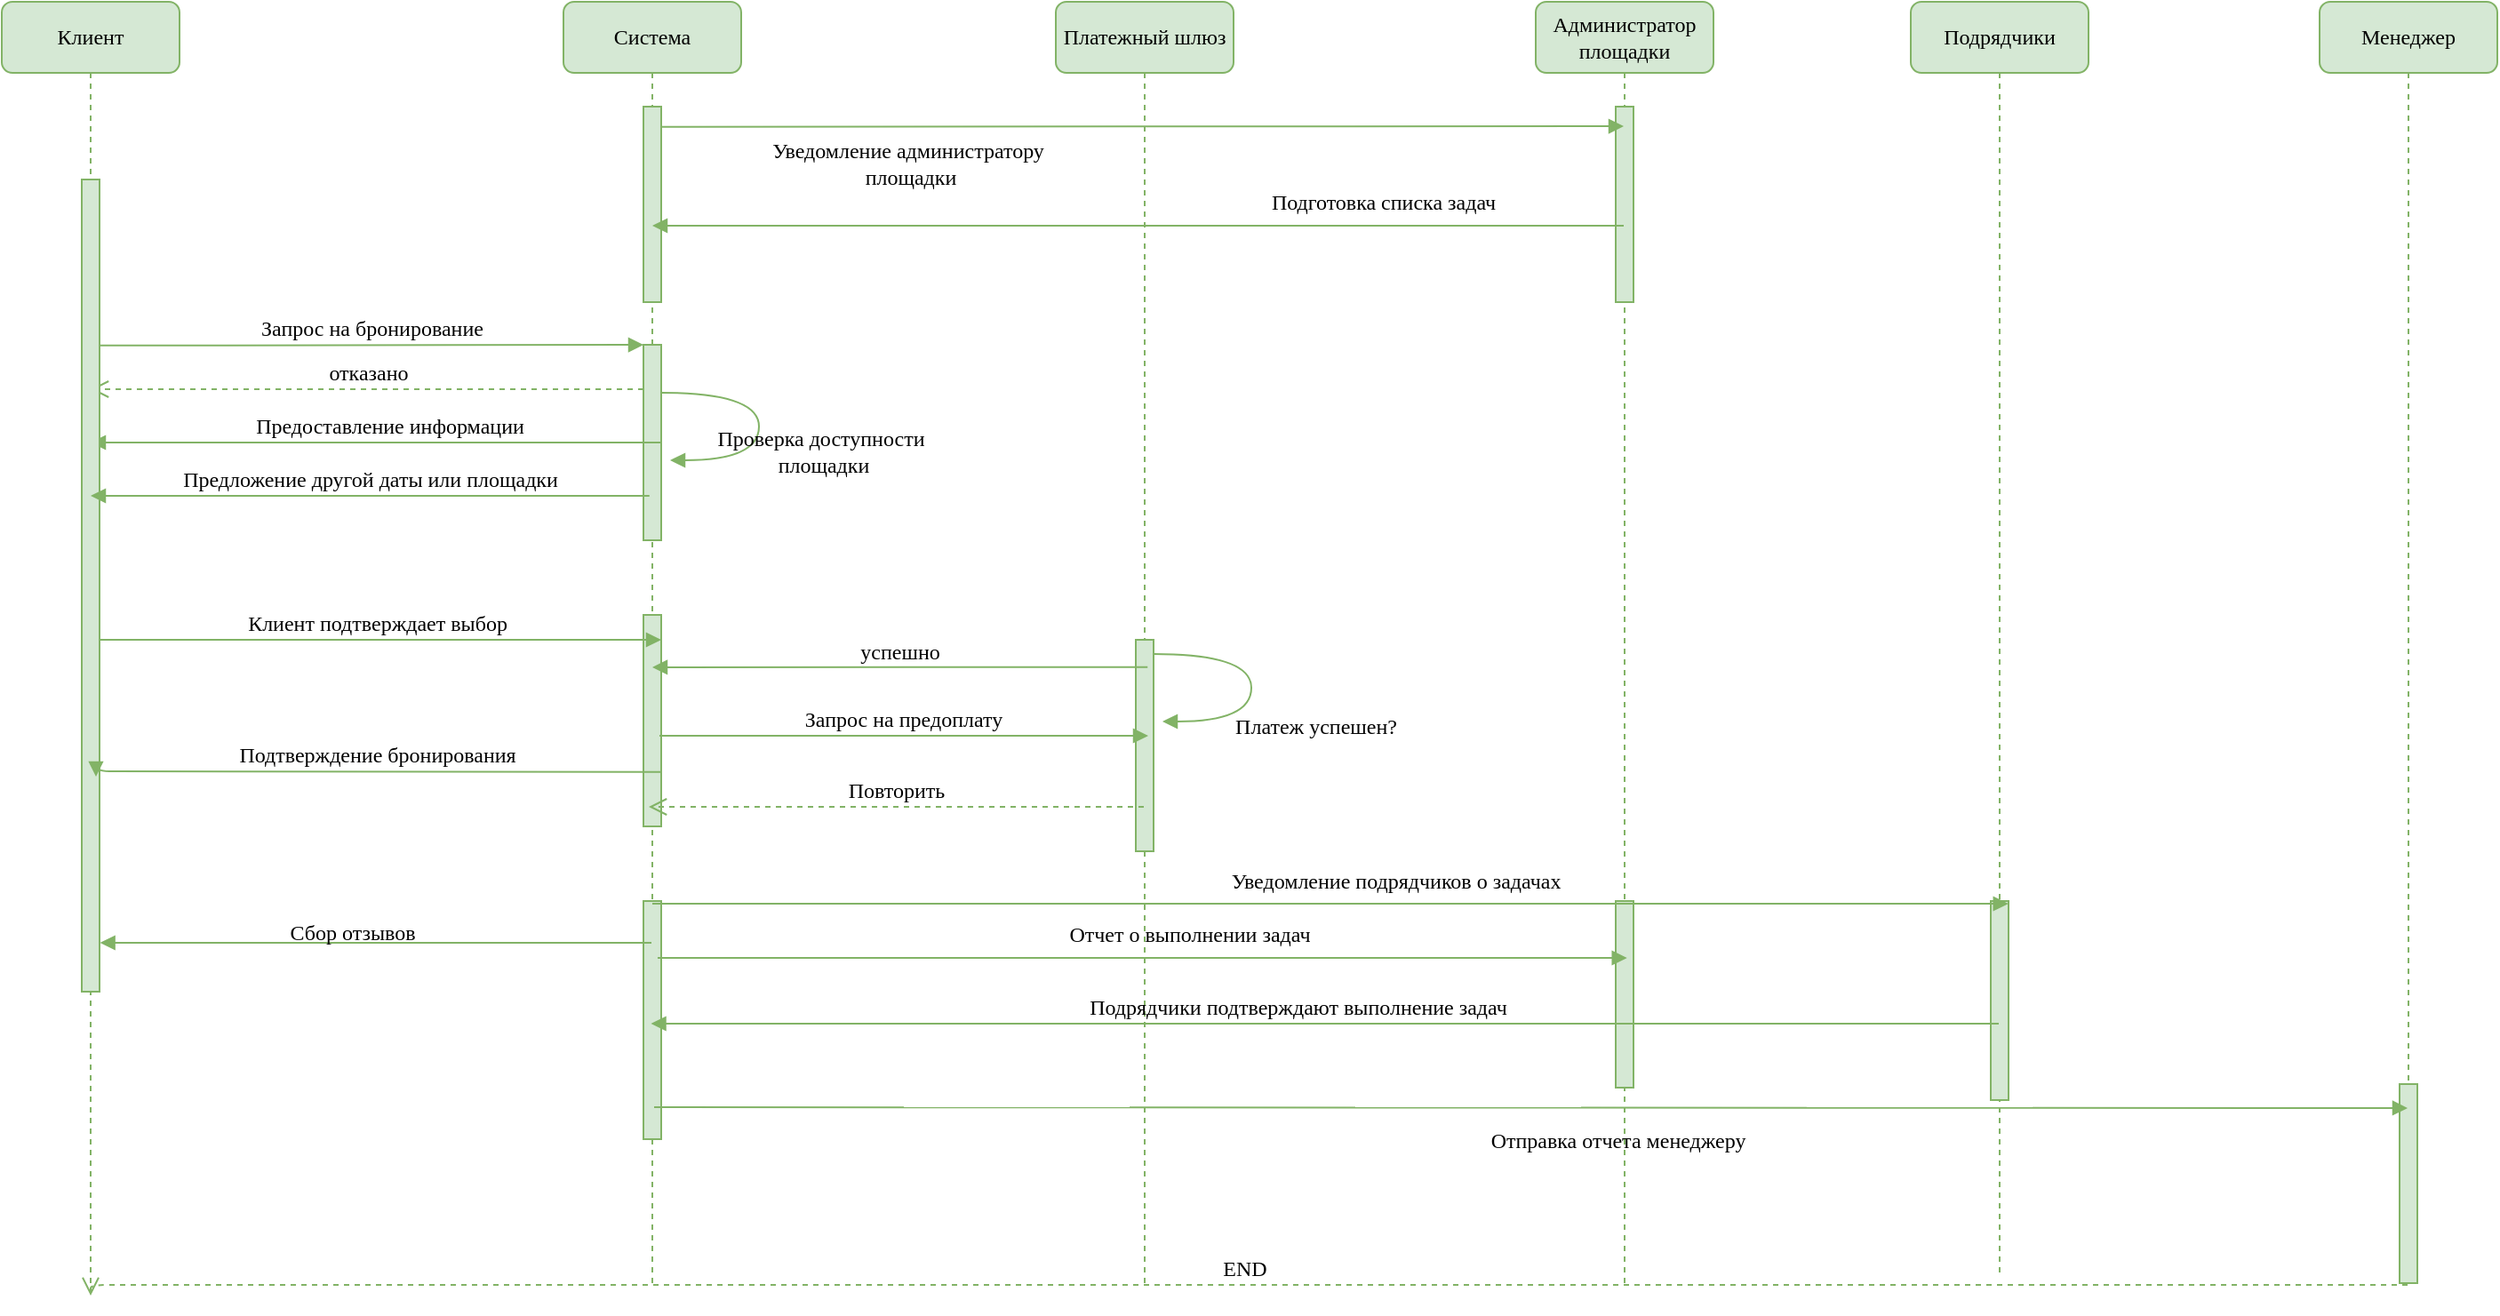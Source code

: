 <mxfile version="25.0.3">
  <diagram name="Page-1" id="13e1069c-82ec-6db2-03f1-153e76fe0fe0">
    <mxGraphModel dx="2055" dy="1051" grid="0" gridSize="10" guides="1" tooltips="1" connect="1" arrows="1" fold="1" page="0" pageScale="1" pageWidth="1100" pageHeight="850" background="none" math="0" shadow="0">
      <root>
        <mxCell id="0" />
        <mxCell id="1" parent="0" />
        <mxCell id="7baba1c4bc27f4b0-2" value="Система" style="shape=umlLifeline;perimeter=lifelinePerimeter;whiteSpace=wrap;html=1;container=1;collapsible=0;recursiveResize=0;outlineConnect=0;rounded=1;shadow=0;comic=0;labelBackgroundColor=none;strokeWidth=1;fontFamily=Verdana;fontSize=12;align=center;fillColor=#d5e8d4;strokeColor=#82b366;" parent="1" vertex="1">
          <mxGeometry x="295" y="80" width="100" height="723" as="geometry" />
        </mxCell>
        <mxCell id="7baba1c4bc27f4b0-10" value="" style="html=1;points=[];perimeter=orthogonalPerimeter;rounded=0;shadow=0;comic=0;labelBackgroundColor=none;strokeWidth=1;fontFamily=Verdana;fontSize=12;align=center;fillColor=#d5e8d4;strokeColor=#82b366;" parent="7baba1c4bc27f4b0-2" vertex="1">
          <mxGeometry x="45" y="193" width="10" height="110" as="geometry" />
        </mxCell>
        <mxCell id="Hy-Fy-bCnNH4W2IPMDQP-4" value="Предоставление информации" style="html=1;verticalAlign=bottom;endArrow=block;labelBackgroundColor=none;fontFamily=Verdana;fontSize=12;edgeStyle=elbowEdgeStyle;elbow=vertical;fillColor=#d5e8d4;strokeColor=#82b366;" edge="1" parent="7baba1c4bc27f4b0-2" target="7baba1c4bc27f4b0-8">
          <mxGeometry x="0.318" relative="1" as="geometry">
            <mxPoint x="-105" y="248" as="sourcePoint" />
            <mxPoint x="104" y="248" as="targetPoint" />
            <Array as="points">
              <mxPoint x="60" y="248" />
            </Array>
            <mxPoint as="offset" />
          </mxGeometry>
        </mxCell>
        <mxCell id="7baba1c4bc27f4b0-21" value="отказано" style="html=1;verticalAlign=bottom;endArrow=open;dashed=1;endSize=8;labelBackgroundColor=none;fontFamily=Verdana;fontSize=12;edgeStyle=elbowEdgeStyle;elbow=vertical;fillColor=#d5e8d4;strokeColor=#82b366;" parent="7baba1c4bc27f4b0-2" target="7baba1c4bc27f4b0-8" edge="1">
          <mxGeometry relative="1" as="geometry">
            <mxPoint x="-85" y="218" as="targetPoint" />
            <Array as="points">
              <mxPoint x="-10" y="218" />
              <mxPoint x="20" y="218" />
            </Array>
            <mxPoint x="45" y="218" as="sourcePoint" />
          </mxGeometry>
        </mxCell>
        <mxCell id="Hy-Fy-bCnNH4W2IPMDQP-1" value="" style="html=1;points=[];perimeter=orthogonalPerimeter;rounded=0;shadow=0;comic=0;labelBackgroundColor=none;strokeWidth=1;fontFamily=Verdana;fontSize=12;align=center;fillColor=#d5e8d4;strokeColor=#82b366;" vertex="1" parent="7baba1c4bc27f4b0-2">
          <mxGeometry x="45" y="345" width="10" height="119" as="geometry" />
        </mxCell>
        <mxCell id="Hy-Fy-bCnNH4W2IPMDQP-7" value="Клиент подтверждает выбор" style="html=1;verticalAlign=bottom;endArrow=block;labelBackgroundColor=none;fontFamily=Verdana;fontSize=12;edgeStyle=elbowEdgeStyle;elbow=vertical;fillColor=#d5e8d4;strokeColor=#82b366;" edge="1" parent="7baba1c4bc27f4b0-2" source="7baba1c4bc27f4b0-8">
          <mxGeometry relative="1" as="geometry">
            <mxPoint x="-255.5" y="359.26" as="sourcePoint" />
            <mxPoint x="55" y="359.477" as="targetPoint" />
            <Array as="points">
              <mxPoint x="59" y="359" />
            </Array>
          </mxGeometry>
        </mxCell>
        <mxCell id="Hy-Fy-bCnNH4W2IPMDQP-6" value="&lt;div&gt;Проверка доступности&amp;nbsp;&lt;/div&gt;&lt;div&gt;площадки&lt;/div&gt;" style="html=1;verticalAlign=bottom;endArrow=block;labelBackgroundColor=none;fontFamily=Verdana;fontSize=12;elbow=vertical;edgeStyle=orthogonalEdgeStyle;curved=1;entryX=1;entryY=0.286;entryPerimeter=0;exitX=1.038;exitY=0.345;exitPerimeter=0;fillColor=#d5e8d4;strokeColor=#82b366;" edge="1" parent="7baba1c4bc27f4b0-2">
          <mxGeometry x="0.3" y="38" relative="1" as="geometry">
            <mxPoint x="55" y="220" as="sourcePoint" />
            <mxPoint x="60" y="258" as="targetPoint" />
            <Array as="points">
              <mxPoint x="110" y="220" />
              <mxPoint x="110" y="258" />
            </Array>
            <mxPoint x="36" y="-26" as="offset" />
          </mxGeometry>
        </mxCell>
        <mxCell id="7baba1c4bc27f4b0-11" value="Запрос на бронирование" style="html=1;verticalAlign=bottom;endArrow=block;entryX=0;entryY=0;labelBackgroundColor=none;fontFamily=Verdana;fontSize=12;edgeStyle=elbowEdgeStyle;elbow=vertical;fillColor=#d5e8d4;strokeColor=#82b366;" parent="7baba1c4bc27f4b0-2" edge="1">
          <mxGeometry relative="1" as="geometry">
            <mxPoint x="-261" y="193.421" as="sourcePoint" />
            <mxPoint x="45" y="193.0" as="targetPoint" />
          </mxGeometry>
        </mxCell>
        <mxCell id="Hy-Fy-bCnNH4W2IPMDQP-17" value="" style="html=1;points=[];perimeter=orthogonalPerimeter;rounded=0;shadow=0;comic=0;labelBackgroundColor=none;strokeWidth=1;fontFamily=Verdana;fontSize=12;align=center;fillColor=#d5e8d4;strokeColor=#82b366;" vertex="1" parent="7baba1c4bc27f4b0-2">
          <mxGeometry x="45" y="59" width="10" height="110" as="geometry" />
        </mxCell>
        <mxCell id="Hy-Fy-bCnNH4W2IPMDQP-21" value="" style="html=1;points=[];perimeter=orthogonalPerimeter;rounded=0;shadow=0;comic=0;labelBackgroundColor=none;strokeWidth=1;fontFamily=Verdana;fontSize=12;align=center;fillColor=#d5e8d4;strokeColor=#82b366;" vertex="1" parent="7baba1c4bc27f4b0-2">
          <mxGeometry x="45" y="506" width="10" height="134" as="geometry" />
        </mxCell>
        <mxCell id="7baba1c4bc27f4b0-3" value="Платежный шлюз" style="shape=umlLifeline;perimeter=lifelinePerimeter;whiteSpace=wrap;html=1;container=1;collapsible=0;recursiveResize=0;outlineConnect=0;rounded=1;shadow=0;comic=0;labelBackgroundColor=none;strokeWidth=1;fontFamily=Verdana;fontSize=12;align=center;fillColor=#d5e8d4;strokeColor=#82b366;" parent="1" vertex="1">
          <mxGeometry x="572" y="80" width="100" height="721" as="geometry" />
        </mxCell>
        <mxCell id="Hy-Fy-bCnNH4W2IPMDQP-10" value="" style="html=1;points=[];perimeter=orthogonalPerimeter;rounded=0;shadow=0;comic=0;labelBackgroundColor=none;strokeWidth=1;fontFamily=Verdana;fontSize=12;align=center;fillColor=#d5e8d4;strokeColor=#82b366;" vertex="1" parent="7baba1c4bc27f4b0-3">
          <mxGeometry x="45" y="359" width="10" height="119" as="geometry" />
        </mxCell>
        <mxCell id="Hy-Fy-bCnNH4W2IPMDQP-11" value="Платеж успешен?" style="html=1;verticalAlign=bottom;endArrow=block;labelBackgroundColor=none;fontFamily=Verdana;fontSize=12;elbow=vertical;edgeStyle=orthogonalEdgeStyle;curved=1;entryX=1;entryY=0.286;entryPerimeter=0;exitX=1.038;exitY=0.345;exitPerimeter=0;fillColor=#d5e8d4;strokeColor=#82b366;" edge="1" parent="7baba1c4bc27f4b0-3">
          <mxGeometry x="0.3" y="38" relative="1" as="geometry">
            <mxPoint x="55" y="367" as="sourcePoint" />
            <mxPoint x="60" y="405" as="targetPoint" />
            <Array as="points">
              <mxPoint x="110" y="367" />
              <mxPoint x="110" y="405" />
            </Array>
            <mxPoint x="36" y="-26" as="offset" />
          </mxGeometry>
        </mxCell>
        <mxCell id="7baba1c4bc27f4b0-4" value="Администратор площадки" style="shape=umlLifeline;perimeter=lifelinePerimeter;whiteSpace=wrap;html=1;container=1;collapsible=0;recursiveResize=0;outlineConnect=0;rounded=1;shadow=0;comic=0;labelBackgroundColor=none;strokeWidth=1;fontFamily=Verdana;fontSize=12;align=center;fillColor=#d5e8d4;strokeColor=#82b366;" parent="1" vertex="1">
          <mxGeometry x="842" y="80" width="100" height="722" as="geometry" />
        </mxCell>
        <mxCell id="Hy-Fy-bCnNH4W2IPMDQP-19" value="" style="html=1;points=[];perimeter=orthogonalPerimeter;rounded=0;shadow=0;comic=0;labelBackgroundColor=none;strokeWidth=1;fontFamily=Verdana;fontSize=12;align=center;fillColor=#d5e8d4;strokeColor=#82b366;" vertex="1" parent="7baba1c4bc27f4b0-4">
          <mxGeometry x="45" y="59" width="10" height="110" as="geometry" />
        </mxCell>
        <mxCell id="Hy-Fy-bCnNH4W2IPMDQP-27" value="" style="html=1;points=[];perimeter=orthogonalPerimeter;rounded=0;shadow=0;comic=0;labelBackgroundColor=none;strokeWidth=1;fontFamily=Verdana;fontSize=12;align=center;fillColor=#d5e8d4;strokeColor=#82b366;" vertex="1" parent="7baba1c4bc27f4b0-4">
          <mxGeometry x="45" y="506" width="10" height="105" as="geometry" />
        </mxCell>
        <mxCell id="7baba1c4bc27f4b0-5" value="Подрядчики" style="shape=umlLifeline;perimeter=lifelinePerimeter;whiteSpace=wrap;html=1;container=1;collapsible=0;recursiveResize=0;outlineConnect=0;rounded=1;shadow=0;comic=0;labelBackgroundColor=none;strokeWidth=1;fontFamily=Verdana;fontSize=12;align=center;fillColor=#d5e8d4;strokeColor=#82b366;" parent="1" vertex="1">
          <mxGeometry x="1053" y="80" width="100" height="716" as="geometry" />
        </mxCell>
        <mxCell id="Hy-Fy-bCnNH4W2IPMDQP-25" value="" style="html=1;points=[];perimeter=orthogonalPerimeter;rounded=0;shadow=0;comic=0;labelBackgroundColor=none;strokeWidth=1;fontFamily=Verdana;fontSize=12;align=center;fillColor=#d5e8d4;strokeColor=#82b366;" vertex="1" parent="7baba1c4bc27f4b0-5">
          <mxGeometry x="45" y="506" width="10" height="112" as="geometry" />
        </mxCell>
        <mxCell id="7baba1c4bc27f4b0-6" value="Менеджер" style="shape=umlLifeline;perimeter=lifelinePerimeter;whiteSpace=wrap;html=1;container=1;collapsible=0;recursiveResize=0;outlineConnect=0;rounded=1;shadow=0;comic=0;labelBackgroundColor=none;strokeWidth=1;fontFamily=Verdana;fontSize=12;align=center;fillColor=#d5e8d4;strokeColor=#82b366;" parent="1" vertex="1">
          <mxGeometry x="1283" y="80" width="100" height="722" as="geometry" />
        </mxCell>
        <mxCell id="Hy-Fy-bCnNH4W2IPMDQP-30" value="" style="html=1;points=[];perimeter=orthogonalPerimeter;rounded=0;shadow=0;comic=0;labelBackgroundColor=none;strokeWidth=1;fontFamily=Verdana;fontSize=12;align=center;fillColor=#d5e8d4;strokeColor=#82b366;" vertex="1" parent="7baba1c4bc27f4b0-6">
          <mxGeometry x="45" y="609" width="10" height="112" as="geometry" />
        </mxCell>
        <mxCell id="7baba1c4bc27f4b0-8" value="Клиент" style="shape=umlLifeline;perimeter=lifelinePerimeter;whiteSpace=wrap;html=1;container=1;collapsible=0;recursiveResize=0;outlineConnect=0;rounded=1;shadow=0;comic=0;labelBackgroundColor=none;strokeWidth=1;fontFamily=Verdana;fontSize=12;align=center;fillColor=#d5e8d4;strokeColor=#82b366;" parent="1" vertex="1">
          <mxGeometry x="-21" y="80" width="100" height="726" as="geometry" />
        </mxCell>
        <mxCell id="7baba1c4bc27f4b0-9" value="" style="html=1;points=[];perimeter=orthogonalPerimeter;rounded=0;shadow=0;comic=0;labelBackgroundColor=none;strokeWidth=1;fontFamily=Verdana;fontSize=12;align=center;fillColor=#d5e8d4;strokeColor=#82b366;" parent="7baba1c4bc27f4b0-8" vertex="1">
          <mxGeometry x="45" y="100" width="10" height="457" as="geometry" />
        </mxCell>
        <mxCell id="Hy-Fy-bCnNH4W2IPMDQP-5" value="Предложение другой даты или площадки" style="html=1;verticalAlign=bottom;endArrow=block;labelBackgroundColor=none;fontFamily=Verdana;fontSize=12;edgeStyle=elbowEdgeStyle;elbow=vertical;fillColor=#d5e8d4;strokeColor=#82b366;" edge="1" parent="1" target="7baba1c4bc27f4b0-8">
          <mxGeometry x="-0.702" relative="1" as="geometry">
            <mxPoint x="101" y="358" as="sourcePoint" />
            <mxPoint x="36" y="358" as="targetPoint" />
            <Array as="points">
              <mxPoint x="348" y="358" />
            </Array>
            <mxPoint as="offset" />
          </mxGeometry>
        </mxCell>
        <mxCell id="Hy-Fy-bCnNH4W2IPMDQP-9" value="Запрос на предоплату" style="html=1;verticalAlign=bottom;endArrow=block;labelBackgroundColor=none;fontFamily=Verdana;fontSize=12;edgeStyle=elbowEdgeStyle;elbow=vertical;fillColor=#d5e8d4;strokeColor=#82b366;exitX=0.65;exitY=0.605;exitDx=0;exitDy=0;exitPerimeter=0;" edge="1" parent="1">
          <mxGeometry relative="1" as="geometry">
            <mxPoint x="349" y="493.045" as="sourcePoint" />
            <mxPoint x="624.0" y="492.997" as="targetPoint" />
          </mxGeometry>
        </mxCell>
        <mxCell id="Hy-Fy-bCnNH4W2IPMDQP-12" value="Повторить" style="html=1;verticalAlign=bottom;endArrow=open;dashed=1;endSize=8;labelBackgroundColor=none;fontFamily=Verdana;fontSize=12;edgeStyle=elbowEdgeStyle;elbow=horizontal;fillColor=#d5e8d4;strokeColor=#82b366;" edge="1" parent="1" source="7baba1c4bc27f4b0-3">
          <mxGeometry relative="1" as="geometry">
            <mxPoint x="343" y="533" as="targetPoint" />
            <Array as="points">
              <mxPoint x="600" y="533" />
              <mxPoint x="630" y="533" />
            </Array>
            <mxPoint x="655" y="533" as="sourcePoint" />
          </mxGeometry>
        </mxCell>
        <mxCell id="Hy-Fy-bCnNH4W2IPMDQP-13" value="успешно" style="html=1;verticalAlign=bottom;endArrow=block;labelBackgroundColor=none;fontFamily=Verdana;fontSize=12;edgeStyle=elbowEdgeStyle;elbow=vertical;fillColor=#d5e8d4;strokeColor=#82b366;exitX=0.663;exitY=0.129;exitDx=0;exitDy=0;exitPerimeter=0;" edge="1" parent="1" source="Hy-Fy-bCnNH4W2IPMDQP-10" target="7baba1c4bc27f4b0-2">
          <mxGeometry relative="1" as="geometry">
            <mxPoint x="359" y="503.045" as="sourcePoint" />
            <mxPoint x="410" y="444" as="targetPoint" />
          </mxGeometry>
        </mxCell>
        <mxCell id="Hy-Fy-bCnNH4W2IPMDQP-14" value="Подтверждение бронирования" style="html=1;verticalAlign=bottom;endArrow=block;labelBackgroundColor=none;fontFamily=Verdana;fontSize=12;edgeStyle=elbowEdgeStyle;elbow=vertical;fillColor=#d5e8d4;strokeColor=#82b366;exitX=0.663;exitY=0.129;exitDx=0;exitDy=0;exitPerimeter=0;" edge="1" parent="1">
          <mxGeometry relative="1" as="geometry">
            <mxPoint x="350" y="513.42" as="sourcePoint" />
            <mxPoint x="32" y="516" as="targetPoint" />
            <Array as="points">
              <mxPoint x="384.45" y="513" />
            </Array>
          </mxGeometry>
        </mxCell>
        <mxCell id="Hy-Fy-bCnNH4W2IPMDQP-18" value="Уведомление администратору&amp;nbsp;&lt;div&gt;площадки&lt;/div&gt;" style="html=1;verticalAlign=bottom;endArrow=block;labelBackgroundColor=none;fontFamily=Verdana;fontSize=12;edgeStyle=elbowEdgeStyle;elbow=vertical;fillColor=#d5e8d4;strokeColor=#82b366;exitX=1.033;exitY=0.103;exitDx=0;exitDy=0;exitPerimeter=0;" edge="1" parent="1" source="Hy-Fy-bCnNH4W2IPMDQP-17" target="7baba1c4bc27f4b0-4">
          <mxGeometry x="-0.483" y="-38" relative="1" as="geometry">
            <mxPoint x="326" y="147.421" as="sourcePoint" />
            <mxPoint x="632" y="147.0" as="targetPoint" />
            <Array as="points">
              <mxPoint x="376" y="150" />
            </Array>
            <mxPoint as="offset" />
          </mxGeometry>
        </mxCell>
        <mxCell id="Hy-Fy-bCnNH4W2IPMDQP-20" value="Подготовка списка задач" style="html=1;verticalAlign=bottom;endArrow=block;labelBackgroundColor=none;fontFamily=Verdana;fontSize=12;edgeStyle=elbowEdgeStyle;elbow=vertical;fillColor=#d5e8d4;strokeColor=#82b366;" edge="1" parent="1" source="7baba1c4bc27f4b0-4" target="7baba1c4bc27f4b0-2">
          <mxGeometry x="-0.505" y="-4" relative="1" as="geometry">
            <mxPoint x="379" y="206" as="sourcePoint" />
            <mxPoint x="921" y="206" as="targetPoint" />
            <Array as="points">
              <mxPoint x="405" y="206" />
            </Array>
            <mxPoint as="offset" />
          </mxGeometry>
        </mxCell>
        <mxCell id="Hy-Fy-bCnNH4W2IPMDQP-24" value="Уведомление подрядчиков о задачах" style="html=1;verticalAlign=bottom;endArrow=block;labelBackgroundColor=none;fontFamily=Verdana;fontSize=12;edgeStyle=elbowEdgeStyle;elbow=vertical;fillColor=#d5e8d4;strokeColor=#82b366;entryX=0.549;entryY=0.709;entryDx=0;entryDy=0;entryPerimeter=0;" edge="1" parent="1" source="7baba1c4bc27f4b0-2" target="7baba1c4bc27f4b0-5">
          <mxGeometry x="0.096" y="4" relative="1" as="geometry">
            <mxPoint x="354.0" y="600" as="sourcePoint" />
            <mxPoint x="1112.25" y="600" as="targetPoint" />
            <mxPoint as="offset" />
          </mxGeometry>
        </mxCell>
        <mxCell id="Hy-Fy-bCnNH4W2IPMDQP-26" value="Подрядчики подтверждают выполнение задач" style="html=1;verticalAlign=bottom;endArrow=block;labelBackgroundColor=none;fontFamily=Verdana;fontSize=12;edgeStyle=elbowEdgeStyle;elbow=vertical;fillColor=#d5e8d4;strokeColor=#82b366;" edge="1" parent="1">
          <mxGeometry x="0.041" relative="1" as="geometry">
            <mxPoint x="1102.5" y="655.0" as="sourcePoint" />
            <mxPoint x="344.25" y="655.0" as="targetPoint" />
            <mxPoint as="offset" />
            <Array as="points">
              <mxPoint x="502" y="655" />
            </Array>
          </mxGeometry>
        </mxCell>
        <mxCell id="Hy-Fy-bCnNH4W2IPMDQP-28" value="Отчет о выполнении задач" style="html=1;verticalAlign=bottom;endArrow=block;labelBackgroundColor=none;fontFamily=Verdana;fontSize=12;edgeStyle=elbowEdgeStyle;elbow=vertical;fillColor=#d5e8d4;strokeColor=#82b366;entryX=0.636;entryY=0.301;entryDx=0;entryDy=0;entryPerimeter=0;" edge="1" parent="1" target="Hy-Fy-bCnNH4W2IPMDQP-27">
          <mxGeometry x="0.096" y="4" relative="1" as="geometry">
            <mxPoint x="348" y="618" as="sourcePoint" />
            <mxPoint x="885.5" y="618.25" as="targetPoint" />
            <mxPoint as="offset" />
          </mxGeometry>
        </mxCell>
        <mxCell id="Hy-Fy-bCnNH4W2IPMDQP-29" value="Сбор отзывов" style="html=1;verticalAlign=bottom;endArrow=block;labelBackgroundColor=none;fontFamily=Verdana;fontSize=12;edgeStyle=elbowEdgeStyle;elbow=vertical;fillColor=#d5e8d4;strokeColor=#82b366;entryX=0.553;entryY=0.729;entryDx=0;entryDy=0;entryPerimeter=0;" edge="1" parent="1" source="7baba1c4bc27f4b0-2" target="7baba1c4bc27f4b0-8">
          <mxGeometry x="0.086" y="3" relative="1" as="geometry">
            <mxPoint x="118" y="603" as="sourcePoint" />
            <mxPoint x="45" y="603" as="targetPoint" />
            <Array as="points" />
            <mxPoint as="offset" />
          </mxGeometry>
        </mxCell>
        <mxCell id="Hy-Fy-bCnNH4W2IPMDQP-31" value="Отправка отчета менеджеру" style="html=1;verticalAlign=bottom;endArrow=block;labelBackgroundColor=none;fontFamily=Verdana;fontSize=12;edgeStyle=elbowEdgeStyle;elbow=vertical;fillColor=#d5e8d4;strokeColor=#82b366;" edge="1" parent="1">
          <mxGeometry x="0.098" y="-27" relative="1" as="geometry">
            <mxPoint x="346" y="702" as="sourcePoint" />
            <mxPoint x="1332.5" y="702.5" as="targetPoint" />
            <mxPoint as="offset" />
          </mxGeometry>
        </mxCell>
        <mxCell id="Hy-Fy-bCnNH4W2IPMDQP-32" value="END" style="html=1;verticalAlign=bottom;endArrow=open;dashed=1;endSize=8;labelBackgroundColor=none;fontFamily=Verdana;fontSize=12;edgeStyle=elbowEdgeStyle;elbow=vertical;fillColor=#d5e8d4;strokeColor=#82b366;" edge="1" parent="1" source="7baba1c4bc27f4b0-6">
          <mxGeometry relative="1" as="geometry">
            <mxPoint x="29" y="808" as="targetPoint" />
            <Array as="points">
              <mxPoint x="52" y="802" />
              <mxPoint x="835" y="802" />
            </Array>
            <mxPoint x="860" y="802" as="sourcePoint" />
          </mxGeometry>
        </mxCell>
      </root>
    </mxGraphModel>
  </diagram>
</mxfile>
